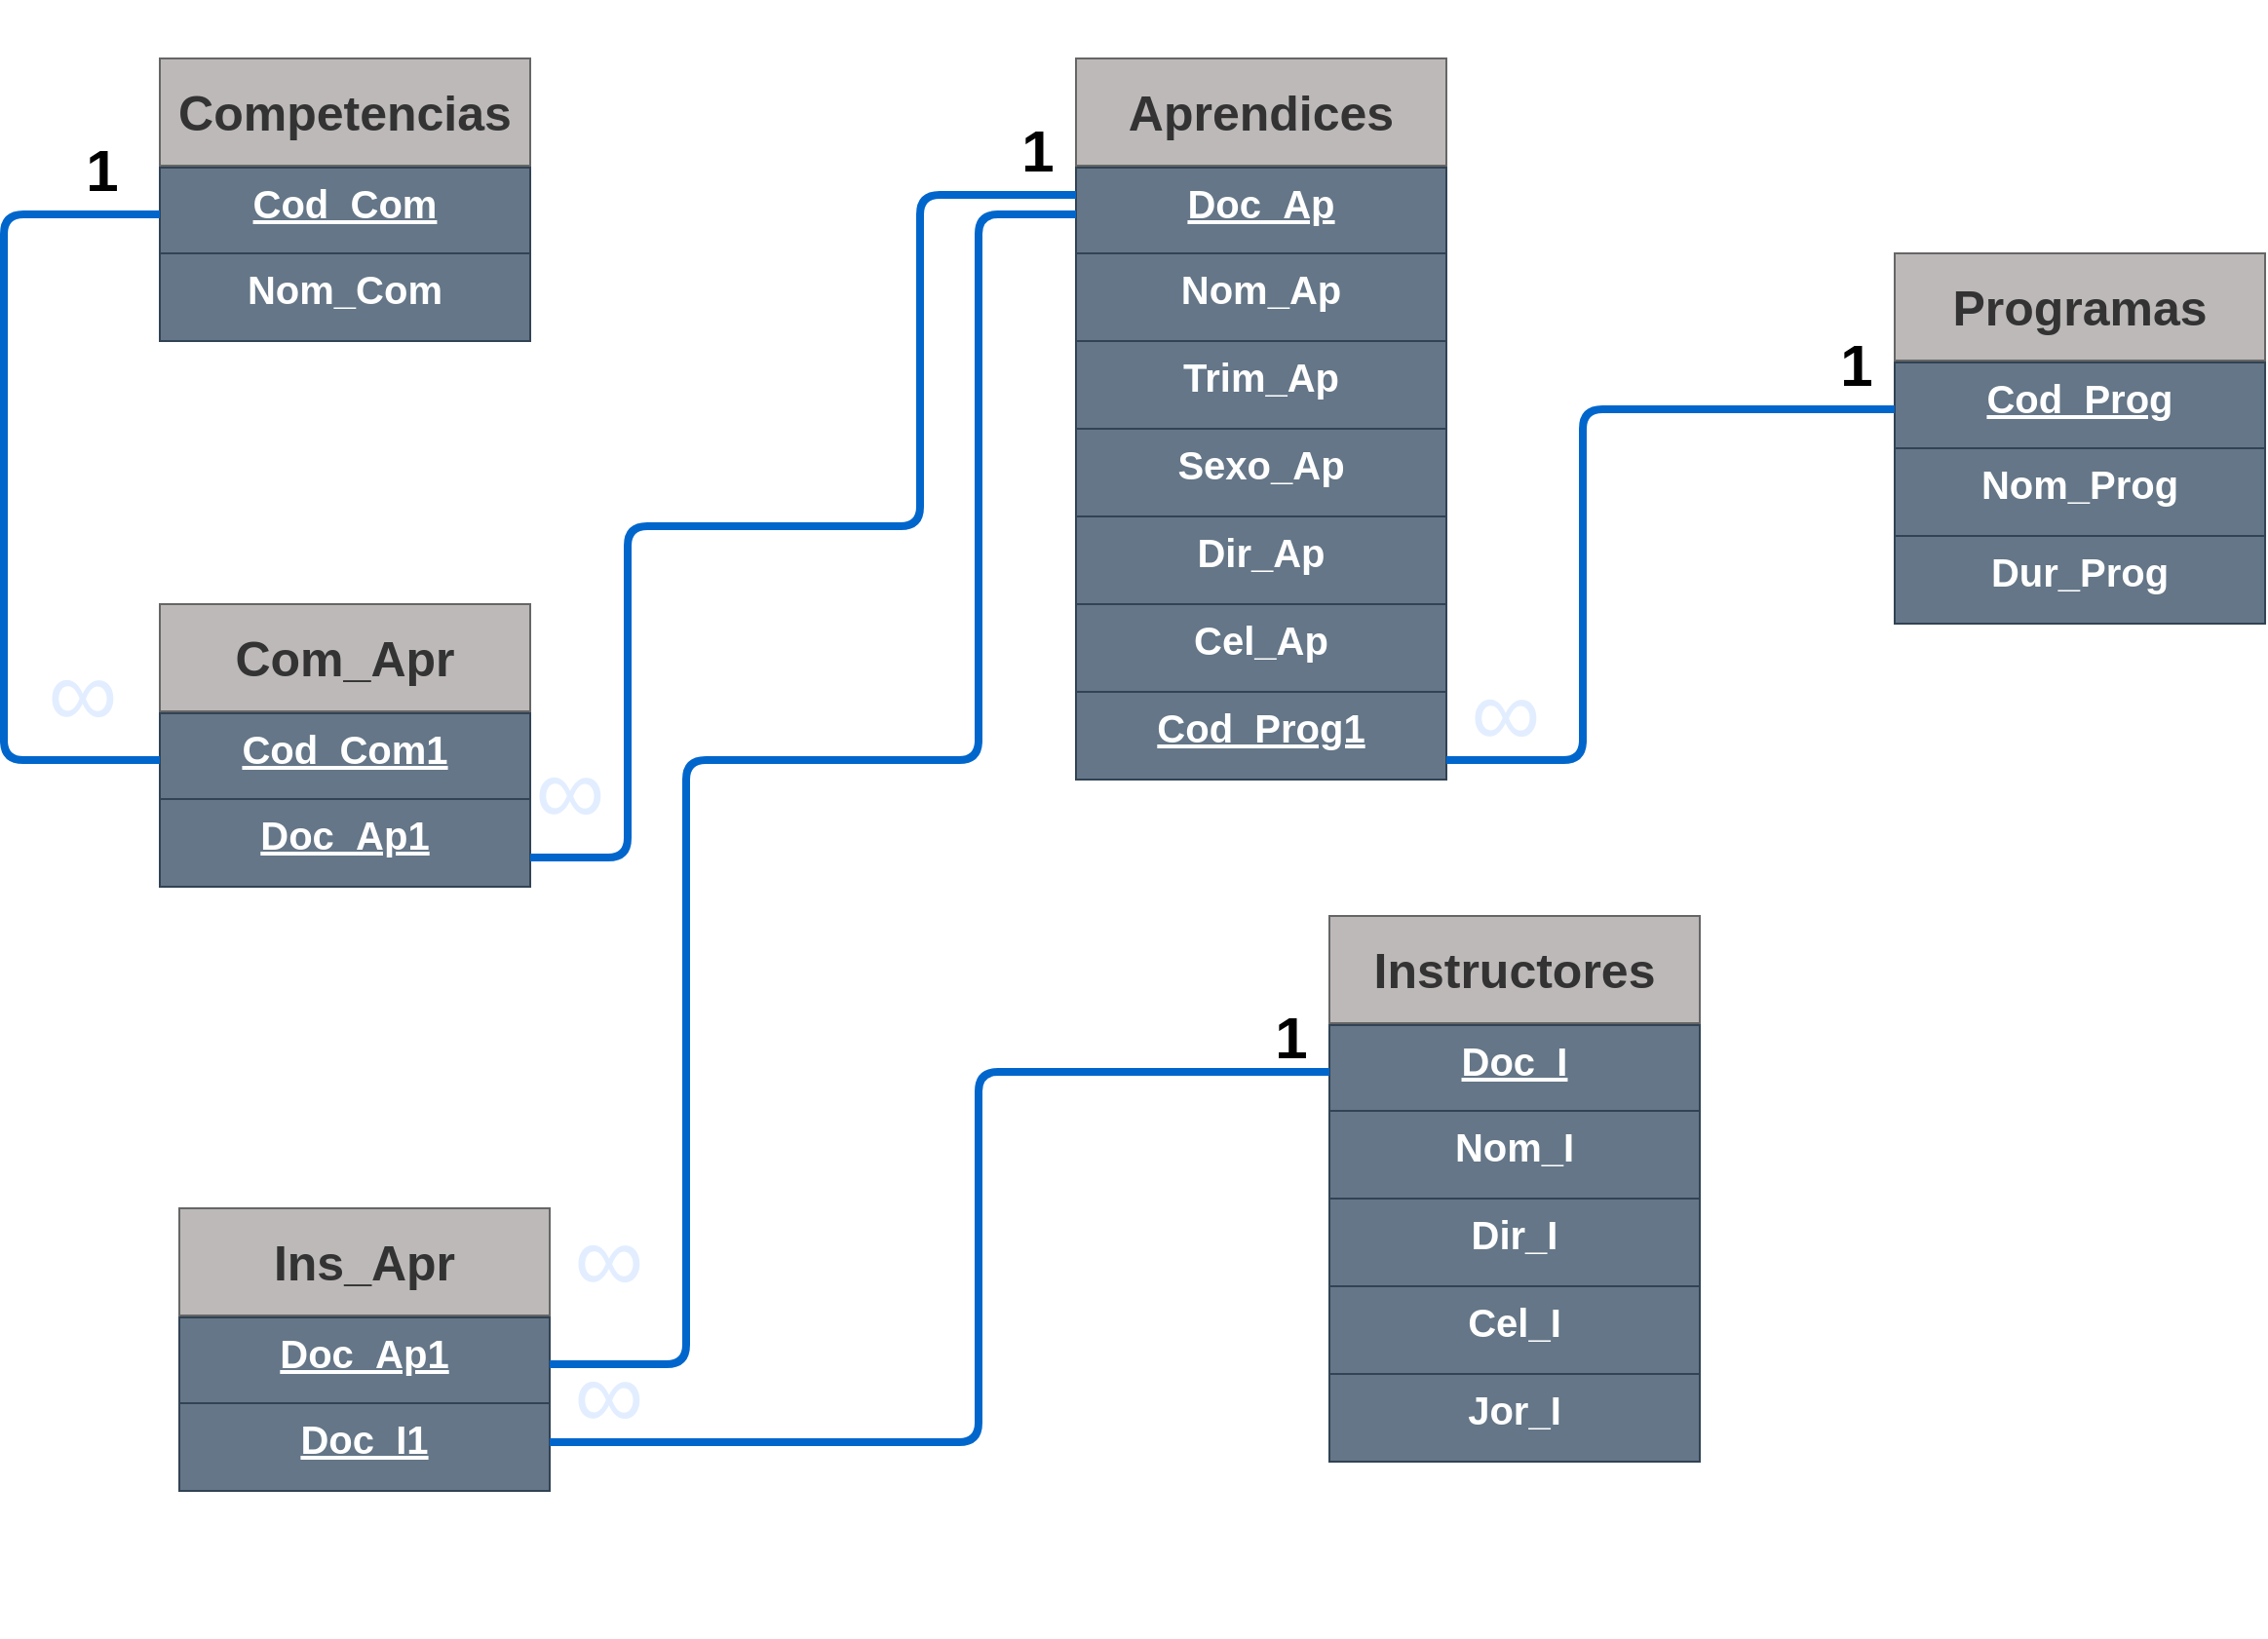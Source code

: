 <mxfile>
    <diagram id="UKpRKIIc7Zz5Gwapd9G1" name="Página-1">
        <mxGraphModel dx="1040" dy="576" grid="1" gridSize="10" guides="1" tooltips="1" connect="1" arrows="1" fold="1" page="1" pageScale="1" pageWidth="827" pageHeight="1169" math="0" shadow="0">
            <root>
                <mxCell id="0"/>
                <mxCell id="1" parent="0"/>
                <mxCell id="7" value="" style="group" vertex="1" connectable="0" parent="1">
                    <mxGeometry x="100" y="120" width="190" height="145" as="geometry"/>
                </mxCell>
                <mxCell id="5" value="Cod_Com" style="group;fillColor=#647687;fontColor=#ffffff;strokeColor=#314354;container=0;fontStyle=5;fontSize=20;" vertex="1" connectable="0" parent="7">
                    <mxGeometry y="56" width="190" height="45" as="geometry"/>
                </mxCell>
                <mxCell id="3" value="&lt;h1&gt;&lt;font style=&quot;font-size: 25px;&quot;&gt;Competencias&lt;/font&gt;&lt;/h1&gt;" style="rounded=0;whiteSpace=wrap;html=1;container=0;fillColor=#BDB9B9;strokeColor=#666666;fontColor=#333333;" vertex="1" parent="7">
                    <mxGeometry width="190" height="55" as="geometry"/>
                </mxCell>
                <mxCell id="6" value="Nom_Com" style="group;fillColor=#647687;fontColor=#ffffff;strokeColor=#314354;container=0;fontStyle=1;fontSize=20;" vertex="1" connectable="0" parent="7">
                    <mxGeometry y="100" width="190" height="45" as="geometry"/>
                </mxCell>
                <mxCell id="9" value="" style="group" vertex="1" connectable="0" parent="1">
                    <mxGeometry x="100" y="400" width="190" height="145" as="geometry"/>
                </mxCell>
                <mxCell id="10" value="Cod_Com1" style="group;fillColor=#647687;fontColor=#ffffff;strokeColor=#314354;container=0;fontStyle=5;fontSize=20;" vertex="1" connectable="0" parent="9">
                    <mxGeometry y="56" width="190" height="45" as="geometry"/>
                </mxCell>
                <mxCell id="11" value="&lt;h1&gt;&lt;font style=&quot;font-size: 25px;&quot;&gt;Com_Apr&lt;/font&gt;&lt;/h1&gt;" style="rounded=0;whiteSpace=wrap;html=1;container=0;fillColor=#BDB9B9;strokeColor=#666666;fontColor=#333333;" vertex="1" parent="9">
                    <mxGeometry width="190" height="55" as="geometry"/>
                </mxCell>
                <mxCell id="12" value="Doc_Ap1" style="group;fillColor=#647687;fontColor=#ffffff;strokeColor=#314354;container=0;fontStyle=5;fontSize=20;" vertex="1" connectable="0" parent="9">
                    <mxGeometry y="100" width="190" height="45" as="geometry"/>
                </mxCell>
                <mxCell id="22" value="" style="group" vertex="1" connectable="0" parent="1">
                    <mxGeometry x="570" y="120" width="190" height="370" as="geometry"/>
                </mxCell>
                <mxCell id="13" value="" style="group" vertex="1" connectable="0" parent="22">
                    <mxGeometry width="190" height="145" as="geometry"/>
                </mxCell>
                <mxCell id="14" value="Doc_Ap" style="group;fillColor=#647687;fontColor=#ffffff;strokeColor=#314354;container=0;fontStyle=5;fontSize=20;" vertex="1" connectable="0" parent="13">
                    <mxGeometry y="56" width="190" height="45" as="geometry"/>
                </mxCell>
                <mxCell id="15" value="&lt;h1&gt;&lt;font style=&quot;font-size: 25px;&quot;&gt;Aprendices&lt;/font&gt;&lt;/h1&gt;" style="rounded=0;whiteSpace=wrap;html=1;container=0;fillColor=#BDB9B9;strokeColor=#666666;fontColor=#333333;" vertex="1" parent="13">
                    <mxGeometry width="190" height="55" as="geometry"/>
                </mxCell>
                <mxCell id="16" value="Nom_Ap" style="group;fillColor=#647687;fontColor=#ffffff;strokeColor=#314354;container=0;fontStyle=1;fontSize=20;" vertex="1" connectable="0" parent="13">
                    <mxGeometry y="100" width="190" height="45" as="geometry"/>
                </mxCell>
                <mxCell id="17" value="Trim_Ap" style="group;fillColor=#647687;fontColor=#ffffff;strokeColor=#314354;container=0;fontStyle=1;fontSize=20;" vertex="1" connectable="0" parent="22">
                    <mxGeometry y="145" width="190" height="45" as="geometry"/>
                </mxCell>
                <mxCell id="18" value="Sexo_Ap" style="group;fillColor=#647687;fontColor=#ffffff;strokeColor=#314354;container=0;fontStyle=1;fontSize=20;" vertex="1" connectable="0" parent="22">
                    <mxGeometry y="190" width="190" height="45" as="geometry"/>
                </mxCell>
                <mxCell id="19" value="Dir_Ap" style="group;fillColor=#647687;fontColor=#ffffff;strokeColor=#314354;container=0;fontStyle=1;fontSize=20;" vertex="1" connectable="0" parent="22">
                    <mxGeometry y="235" width="190" height="45" as="geometry"/>
                </mxCell>
                <mxCell id="20" value="Cod_Prog1" style="group;fillColor=#647687;fontColor=#ffffff;strokeColor=#314354;container=0;fontStyle=5;fontSize=20;" vertex="1" connectable="0" parent="22">
                    <mxGeometry y="325" width="190" height="45" as="geometry"/>
                </mxCell>
                <mxCell id="21" value="Cel_Ap" style="group;fillColor=#647687;fontColor=#ffffff;strokeColor=#314354;container=0;fontStyle=1;fontSize=20;" vertex="1" connectable="0" parent="22">
                    <mxGeometry y="280" width="190" height="45" as="geometry"/>
                </mxCell>
                <mxCell id="28" value="" style="group" vertex="1" connectable="0" parent="1">
                    <mxGeometry x="990" y="220" width="190" height="190" as="geometry"/>
                </mxCell>
                <mxCell id="23" value="" style="group" vertex="1" connectable="0" parent="28">
                    <mxGeometry width="190" height="145" as="geometry"/>
                </mxCell>
                <mxCell id="24" value="Cod_Prog" style="group;fillColor=#647687;fontColor=#ffffff;strokeColor=#314354;container=0;fontStyle=5;fontSize=20;" vertex="1" connectable="0" parent="23">
                    <mxGeometry y="56" width="190" height="45" as="geometry"/>
                </mxCell>
                <mxCell id="25" value="&lt;h1&gt;&lt;font style=&quot;font-size: 25px;&quot;&gt;Programas&lt;/font&gt;&lt;/h1&gt;" style="rounded=0;whiteSpace=wrap;html=1;container=0;fillColor=#BDB9B9;strokeColor=#666666;fontColor=#333333;" vertex="1" parent="23">
                    <mxGeometry width="190" height="55" as="geometry"/>
                </mxCell>
                <mxCell id="26" value="Nom_Prog" style="group;fillColor=#647687;fontColor=#ffffff;strokeColor=#314354;container=0;fontStyle=1;fontSize=20;" vertex="1" connectable="0" parent="23">
                    <mxGeometry y="100" width="190" height="45" as="geometry"/>
                </mxCell>
                <mxCell id="27" value="Dur_Prog" style="group;fillColor=#647687;fontColor=#ffffff;strokeColor=#314354;container=0;fontStyle=1;fontSize=20;" vertex="1" connectable="0" parent="28">
                    <mxGeometry y="145" width="190" height="45" as="geometry"/>
                </mxCell>
                <mxCell id="34" value="" style="group" vertex="1" connectable="0" parent="1">
                    <mxGeometry x="110" y="710" width="190" height="145" as="geometry"/>
                </mxCell>
                <mxCell id="35" value="Doc_Ap1" style="group;fillColor=#647687;fontColor=#ffffff;strokeColor=#314354;container=0;fontStyle=5;fontSize=20;" vertex="1" connectable="0" parent="34">
                    <mxGeometry y="56" width="190" height="45" as="geometry"/>
                </mxCell>
                <mxCell id="36" value="&lt;h1&gt;&lt;font style=&quot;font-size: 25px;&quot;&gt;Ins_Apr&lt;/font&gt;&lt;/h1&gt;" style="rounded=0;whiteSpace=wrap;html=1;container=0;fillColor=#BDB9B9;strokeColor=#666666;fontColor=#333333;" vertex="1" parent="34">
                    <mxGeometry width="190" height="55" as="geometry"/>
                </mxCell>
                <mxCell id="37" value="Doc_I1" style="group;fillColor=#647687;fontColor=#ffffff;strokeColor=#314354;container=0;fontStyle=5;fontSize=20;" vertex="1" connectable="0" parent="34">
                    <mxGeometry y="100" width="190" height="45" as="geometry"/>
                </mxCell>
                <mxCell id="38" value="" style="group" vertex="1" connectable="0" parent="1">
                    <mxGeometry x="700" y="560" width="190" height="370" as="geometry"/>
                </mxCell>
                <mxCell id="39" value="" style="group" vertex="1" connectable="0" parent="38">
                    <mxGeometry width="190" height="145" as="geometry"/>
                </mxCell>
                <mxCell id="40" value="Doc_I" style="group;fillColor=#647687;fontColor=#ffffff;strokeColor=#314354;container=0;fontStyle=5;fontSize=20;" vertex="1" connectable="0" parent="39">
                    <mxGeometry y="56" width="190" height="45" as="geometry"/>
                </mxCell>
                <mxCell id="41" value="&lt;h1&gt;&lt;font style=&quot;font-size: 25px;&quot;&gt;Instructores&lt;/font&gt;&lt;/h1&gt;" style="rounded=0;whiteSpace=wrap;html=1;container=0;fillColor=#BDB9B9;strokeColor=#666666;fontColor=#333333;" vertex="1" parent="39">
                    <mxGeometry width="190" height="55" as="geometry"/>
                </mxCell>
                <mxCell id="42" value="Nom_I" style="group;fillColor=#647687;fontColor=#ffffff;strokeColor=#314354;container=0;fontStyle=1;fontSize=20;" vertex="1" connectable="0" parent="39">
                    <mxGeometry y="100" width="190" height="45" as="geometry"/>
                </mxCell>
                <mxCell id="43" value="Dir_I" style="group;fillColor=#647687;fontColor=#ffffff;strokeColor=#314354;container=0;fontStyle=1;fontSize=20;" vertex="1" connectable="0" parent="38">
                    <mxGeometry y="145" width="190" height="45" as="geometry"/>
                </mxCell>
                <mxCell id="44" value="Cel_I" style="group;fillColor=#647687;fontColor=#ffffff;strokeColor=#314354;container=0;fontStyle=1;fontSize=20;" vertex="1" connectable="0" parent="38">
                    <mxGeometry y="190" width="190" height="45" as="geometry"/>
                </mxCell>
                <mxCell id="45" value="Jor_I" style="group;fillColor=#647687;fontColor=#ffffff;strokeColor=#314354;container=0;fontStyle=1;fontSize=20;" vertex="1" connectable="0" parent="38">
                    <mxGeometry y="235" width="190" height="45" as="geometry"/>
                </mxCell>
                <mxCell id="49" value="" style="endArrow=none;html=1;fontSize=25;strokeWidth=4;strokeColor=#0066CC;" edge="1" parent="1">
                    <mxGeometry width="50" height="50" relative="1" as="geometry">
                        <mxPoint x="100" y="480" as="sourcePoint"/>
                        <mxPoint x="100" y="200" as="targetPoint"/>
                        <Array as="points">
                            <mxPoint x="20" y="480"/>
                            <mxPoint x="20" y="200"/>
                        </Array>
                    </mxGeometry>
                </mxCell>
                <mxCell id="50" value="" style="endArrow=none;html=1;fontSize=25;strokeWidth=4;strokeColor=#0066CC;" edge="1" parent="1">
                    <mxGeometry width="50" height="50" relative="1" as="geometry">
                        <mxPoint x="290" y="530" as="sourcePoint"/>
                        <mxPoint x="570" y="190" as="targetPoint"/>
                        <Array as="points">
                            <mxPoint x="340" y="530"/>
                            <mxPoint x="340" y="360"/>
                            <mxPoint x="490" y="360"/>
                            <mxPoint x="490" y="190"/>
                        </Array>
                    </mxGeometry>
                </mxCell>
                <mxCell id="51" value="" style="endArrow=none;html=1;fontSize=25;strokeWidth=4;strokeColor=#0066CC;" edge="1" parent="1">
                    <mxGeometry width="50" height="50" relative="1" as="geometry">
                        <mxPoint x="760" y="480" as="sourcePoint"/>
                        <mxPoint x="990" y="300" as="targetPoint"/>
                        <Array as="points">
                            <mxPoint x="830" y="480"/>
                            <mxPoint x="830" y="300"/>
                        </Array>
                    </mxGeometry>
                </mxCell>
                <mxCell id="52" value="" style="endArrow=none;html=1;fontSize=25;strokeWidth=4;strokeColor=#0066CC;" edge="1" parent="1">
                    <mxGeometry width="50" height="50" relative="1" as="geometry">
                        <mxPoint x="300" y="790" as="sourcePoint"/>
                        <mxPoint x="570" y="200" as="targetPoint"/>
                        <Array as="points">
                            <mxPoint x="370" y="790"/>
                            <mxPoint x="370" y="480"/>
                            <mxPoint x="520" y="480"/>
                            <mxPoint x="520" y="200"/>
                        </Array>
                    </mxGeometry>
                </mxCell>
                <mxCell id="53" value="" style="endArrow=none;html=1;fontSize=25;strokeWidth=4;strokeColor=#0066CC;" edge="1" parent="1">
                    <mxGeometry width="50" height="50" relative="1" as="geometry">
                        <mxPoint x="300" y="830" as="sourcePoint"/>
                        <mxPoint x="700" y="640" as="targetPoint"/>
                        <Array as="points">
                            <mxPoint x="520" y="830"/>
                            <mxPoint x="520" y="640"/>
                        </Array>
                    </mxGeometry>
                </mxCell>
                <mxCell id="54" value="&lt;h1&gt;&lt;font style=&quot;font-size: 30px;&quot;&gt;1&lt;/font&gt;&lt;/h1&gt;" style="text;html=1;align=center;verticalAlign=middle;resizable=0;points=[];autosize=1;strokeColor=none;fillColor=none;fontSize=25;" vertex="1" parent="1">
                    <mxGeometry x="50" y="100" width="40" height="140" as="geometry"/>
                </mxCell>
                <mxCell id="56" value="&lt;span style=&quot;color: rgb(226, 238, 255); font-family: &amp;quot;Google Sans&amp;quot;, arial, sans-serif; text-align: left;&quot;&gt;∞&lt;/span&gt;" style="text;html=1;align=center;verticalAlign=middle;resizable=0;points=[];autosize=1;strokeColor=none;fillColor=none;fontSize=50;" vertex="1" parent="1">
                    <mxGeometry x="30" y="410" width="60" height="70" as="geometry"/>
                </mxCell>
                <mxCell id="57" value="&lt;span style=&quot;color: rgb(226, 238, 255); font-family: &amp;quot;Google Sans&amp;quot;, arial, sans-serif; text-align: left;&quot;&gt;∞&lt;/span&gt;" style="text;html=1;align=center;verticalAlign=middle;resizable=0;points=[];autosize=1;strokeColor=none;fillColor=none;fontSize=50;" vertex="1" parent="1">
                    <mxGeometry x="280" y="460" width="60" height="70" as="geometry"/>
                </mxCell>
                <mxCell id="58" value="&lt;span style=&quot;color: rgb(226, 238, 255); font-family: &amp;quot;Google Sans&amp;quot;, arial, sans-serif; text-align: left;&quot;&gt;∞&lt;/span&gt;" style="text;html=1;align=center;verticalAlign=middle;resizable=0;points=[];autosize=1;strokeColor=none;fillColor=none;fontSize=50;" vertex="1" parent="1">
                    <mxGeometry x="300" y="700" width="60" height="70" as="geometry"/>
                </mxCell>
                <mxCell id="59" value="&lt;span style=&quot;color: rgb(226, 238, 255); font-family: &amp;quot;Google Sans&amp;quot;, arial, sans-serif; text-align: left;&quot;&gt;∞&lt;/span&gt;" style="text;html=1;align=center;verticalAlign=middle;resizable=0;points=[];autosize=1;strokeColor=none;fillColor=none;fontSize=50;" vertex="1" parent="1">
                    <mxGeometry x="300" y="770" width="60" height="70" as="geometry"/>
                </mxCell>
                <mxCell id="60" value="&lt;span style=&quot;color: rgb(226, 238, 255); font-family: &amp;quot;Google Sans&amp;quot;, arial, sans-serif; text-align: left;&quot;&gt;∞&lt;/span&gt;" style="text;html=1;align=center;verticalAlign=middle;resizable=0;points=[];autosize=1;strokeColor=none;fillColor=none;fontSize=50;" vertex="1" parent="1">
                    <mxGeometry x="760" y="420" width="60" height="70" as="geometry"/>
                </mxCell>
                <mxCell id="61" value="&lt;h1&gt;&lt;font style=&quot;font-size: 30px;&quot;&gt;1&lt;/font&gt;&lt;/h1&gt;" style="text;html=1;align=center;verticalAlign=middle;resizable=0;points=[];autosize=1;strokeColor=none;fillColor=none;fontSize=25;" vertex="1" parent="1">
                    <mxGeometry x="530" y="90" width="40" height="140" as="geometry"/>
                </mxCell>
                <mxCell id="62" value="&lt;h1&gt;&lt;font style=&quot;font-size: 30px;&quot;&gt;1&lt;/font&gt;&lt;/h1&gt;" style="text;html=1;align=center;verticalAlign=middle;resizable=0;points=[];autosize=1;strokeColor=none;fillColor=none;fontSize=25;" vertex="1" parent="1">
                    <mxGeometry x="950" y="200" width="40" height="140" as="geometry"/>
                </mxCell>
                <mxCell id="63" value="&lt;h1&gt;&lt;font style=&quot;font-size: 30px;&quot;&gt;1&lt;/font&gt;&lt;/h1&gt;" style="text;html=1;align=center;verticalAlign=middle;resizable=0;points=[];autosize=1;strokeColor=none;fillColor=none;fontSize=25;" vertex="1" parent="1">
                    <mxGeometry x="660" y="545" width="40" height="140" as="geometry"/>
                </mxCell>
            </root>
        </mxGraphModel>
    </diagram>
</mxfile>